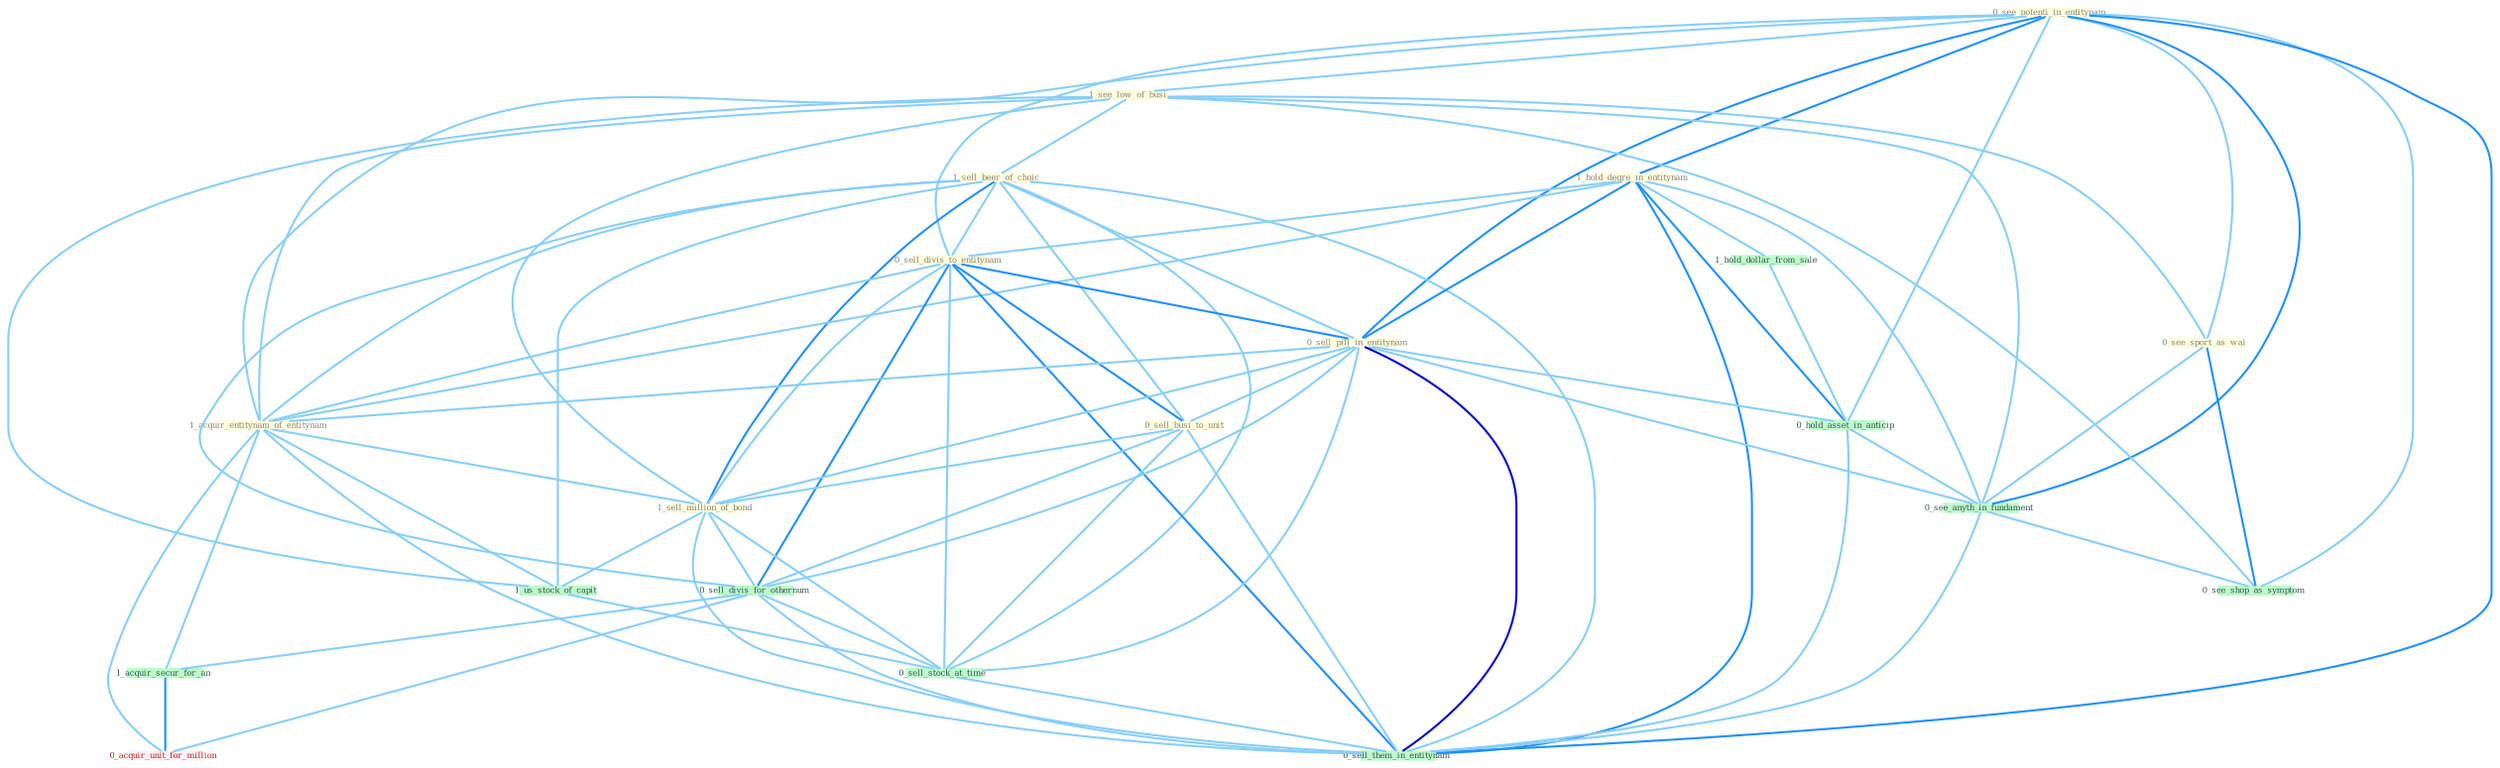 Graph G{ 
    node
    [shape=polygon,style=filled,width=.5,height=.06,color="#BDFCC9",fixedsize=true,fontsize=4,
    fontcolor="#2f4f4f"];
    {node
    [color="#ffffe0", fontcolor="#8b7d6b"] "0_see_potenti_in_entitynam " "1_see_low_of_busi " "0_see_sport_as_wai " "1_sell_beer_of_choic " "1_hold_degre_in_entitynam " "0_sell_divis_to_entitynam " "0_sell_pill_in_entitynam " "1_acquir_entitynam_of_entitynam " "0_sell_busi_to_unit " "1_sell_million_of_bond "}
{node [color="#fff0f5", fontcolor="#b22222"] "0_acquir_unit_for_million "}
edge [color="#B0E2FF"];

	"0_see_potenti_in_entitynam " -- "1_see_low_of_busi " [w="1", color="#87cefa" ];
	"0_see_potenti_in_entitynam " -- "0_see_sport_as_wai " [w="1", color="#87cefa" ];
	"0_see_potenti_in_entitynam " -- "1_hold_degre_in_entitynam " [w="2", color="#1e90ff" , len=0.8];
	"0_see_potenti_in_entitynam " -- "0_sell_divis_to_entitynam " [w="1", color="#87cefa" ];
	"0_see_potenti_in_entitynam " -- "0_sell_pill_in_entitynam " [w="2", color="#1e90ff" , len=0.8];
	"0_see_potenti_in_entitynam " -- "1_acquir_entitynam_of_entitynam " [w="1", color="#87cefa" ];
	"0_see_potenti_in_entitynam " -- "0_hold_asset_in_anticip " [w="1", color="#87cefa" ];
	"0_see_potenti_in_entitynam " -- "0_see_anyth_in_fundament " [w="2", color="#1e90ff" , len=0.8];
	"0_see_potenti_in_entitynam " -- "0_see_shop_as_symptom " [w="1", color="#87cefa" ];
	"0_see_potenti_in_entitynam " -- "0_sell_them_in_entitynam " [w="2", color="#1e90ff" , len=0.8];
	"1_see_low_of_busi " -- "0_see_sport_as_wai " [w="1", color="#87cefa" ];
	"1_see_low_of_busi " -- "1_sell_beer_of_choic " [w="1", color="#87cefa" ];
	"1_see_low_of_busi " -- "1_acquir_entitynam_of_entitynam " [w="1", color="#87cefa" ];
	"1_see_low_of_busi " -- "1_sell_million_of_bond " [w="1", color="#87cefa" ];
	"1_see_low_of_busi " -- "1_us_stock_of_capit " [w="1", color="#87cefa" ];
	"1_see_low_of_busi " -- "0_see_anyth_in_fundament " [w="1", color="#87cefa" ];
	"1_see_low_of_busi " -- "0_see_shop_as_symptom " [w="1", color="#87cefa" ];
	"0_see_sport_as_wai " -- "0_see_anyth_in_fundament " [w="1", color="#87cefa" ];
	"0_see_sport_as_wai " -- "0_see_shop_as_symptom " [w="2", color="#1e90ff" , len=0.8];
	"1_sell_beer_of_choic " -- "0_sell_divis_to_entitynam " [w="1", color="#87cefa" ];
	"1_sell_beer_of_choic " -- "0_sell_pill_in_entitynam " [w="1", color="#87cefa" ];
	"1_sell_beer_of_choic " -- "1_acquir_entitynam_of_entitynam " [w="1", color="#87cefa" ];
	"1_sell_beer_of_choic " -- "0_sell_busi_to_unit " [w="1", color="#87cefa" ];
	"1_sell_beer_of_choic " -- "1_sell_million_of_bond " [w="2", color="#1e90ff" , len=0.8];
	"1_sell_beer_of_choic " -- "0_sell_divis_for_othernum " [w="1", color="#87cefa" ];
	"1_sell_beer_of_choic " -- "1_us_stock_of_capit " [w="1", color="#87cefa" ];
	"1_sell_beer_of_choic " -- "0_sell_stock_at_time " [w="1", color="#87cefa" ];
	"1_sell_beer_of_choic " -- "0_sell_them_in_entitynam " [w="1", color="#87cefa" ];
	"1_hold_degre_in_entitynam " -- "0_sell_divis_to_entitynam " [w="1", color="#87cefa" ];
	"1_hold_degre_in_entitynam " -- "0_sell_pill_in_entitynam " [w="2", color="#1e90ff" , len=0.8];
	"1_hold_degre_in_entitynam " -- "1_acquir_entitynam_of_entitynam " [w="1", color="#87cefa" ];
	"1_hold_degre_in_entitynam " -- "1_hold_dollar_from_sale " [w="1", color="#87cefa" ];
	"1_hold_degre_in_entitynam " -- "0_hold_asset_in_anticip " [w="2", color="#1e90ff" , len=0.8];
	"1_hold_degre_in_entitynam " -- "0_see_anyth_in_fundament " [w="1", color="#87cefa" ];
	"1_hold_degre_in_entitynam " -- "0_sell_them_in_entitynam " [w="2", color="#1e90ff" , len=0.8];
	"0_sell_divis_to_entitynam " -- "0_sell_pill_in_entitynam " [w="2", color="#1e90ff" , len=0.8];
	"0_sell_divis_to_entitynam " -- "1_acquir_entitynam_of_entitynam " [w="1", color="#87cefa" ];
	"0_sell_divis_to_entitynam " -- "0_sell_busi_to_unit " [w="2", color="#1e90ff" , len=0.8];
	"0_sell_divis_to_entitynam " -- "1_sell_million_of_bond " [w="1", color="#87cefa" ];
	"0_sell_divis_to_entitynam " -- "0_sell_divis_for_othernum " [w="2", color="#1e90ff" , len=0.8];
	"0_sell_divis_to_entitynam " -- "0_sell_stock_at_time " [w="1", color="#87cefa" ];
	"0_sell_divis_to_entitynam " -- "0_sell_them_in_entitynam " [w="2", color="#1e90ff" , len=0.8];
	"0_sell_pill_in_entitynam " -- "1_acquir_entitynam_of_entitynam " [w="1", color="#87cefa" ];
	"0_sell_pill_in_entitynam " -- "0_sell_busi_to_unit " [w="1", color="#87cefa" ];
	"0_sell_pill_in_entitynam " -- "1_sell_million_of_bond " [w="1", color="#87cefa" ];
	"0_sell_pill_in_entitynam " -- "0_sell_divis_for_othernum " [w="1", color="#87cefa" ];
	"0_sell_pill_in_entitynam " -- "0_hold_asset_in_anticip " [w="1", color="#87cefa" ];
	"0_sell_pill_in_entitynam " -- "0_sell_stock_at_time " [w="1", color="#87cefa" ];
	"0_sell_pill_in_entitynam " -- "0_see_anyth_in_fundament " [w="1", color="#87cefa" ];
	"0_sell_pill_in_entitynam " -- "0_sell_them_in_entitynam " [w="3", color="#0000cd" , len=0.6];
	"1_acquir_entitynam_of_entitynam " -- "1_sell_million_of_bond " [w="1", color="#87cefa" ];
	"1_acquir_entitynam_of_entitynam " -- "1_acquir_secur_for_an " [w="1", color="#87cefa" ];
	"1_acquir_entitynam_of_entitynam " -- "1_us_stock_of_capit " [w="1", color="#87cefa" ];
	"1_acquir_entitynam_of_entitynam " -- "0_acquir_unit_for_million " [w="1", color="#87cefa" ];
	"1_acquir_entitynam_of_entitynam " -- "0_sell_them_in_entitynam " [w="1", color="#87cefa" ];
	"0_sell_busi_to_unit " -- "1_sell_million_of_bond " [w="1", color="#87cefa" ];
	"0_sell_busi_to_unit " -- "0_sell_divis_for_othernum " [w="1", color="#87cefa" ];
	"0_sell_busi_to_unit " -- "0_sell_stock_at_time " [w="1", color="#87cefa" ];
	"0_sell_busi_to_unit " -- "0_sell_them_in_entitynam " [w="1", color="#87cefa" ];
	"1_sell_million_of_bond " -- "0_sell_divis_for_othernum " [w="1", color="#87cefa" ];
	"1_sell_million_of_bond " -- "1_us_stock_of_capit " [w="1", color="#87cefa" ];
	"1_sell_million_of_bond " -- "0_sell_stock_at_time " [w="1", color="#87cefa" ];
	"1_sell_million_of_bond " -- "0_sell_them_in_entitynam " [w="1", color="#87cefa" ];
	"0_sell_divis_for_othernum " -- "1_acquir_secur_for_an " [w="1", color="#87cefa" ];
	"0_sell_divis_for_othernum " -- "0_sell_stock_at_time " [w="1", color="#87cefa" ];
	"0_sell_divis_for_othernum " -- "0_acquir_unit_for_million " [w="1", color="#87cefa" ];
	"0_sell_divis_for_othernum " -- "0_sell_them_in_entitynam " [w="1", color="#87cefa" ];
	"1_acquir_secur_for_an " -- "0_acquir_unit_for_million " [w="2", color="#1e90ff" , len=0.8];
	"1_us_stock_of_capit " -- "0_sell_stock_at_time " [w="1", color="#87cefa" ];
	"1_hold_dollar_from_sale " -- "0_hold_asset_in_anticip " [w="1", color="#87cefa" ];
	"0_hold_asset_in_anticip " -- "0_see_anyth_in_fundament " [w="1", color="#87cefa" ];
	"0_hold_asset_in_anticip " -- "0_sell_them_in_entitynam " [w="1", color="#87cefa" ];
	"0_sell_stock_at_time " -- "0_sell_them_in_entitynam " [w="1", color="#87cefa" ];
	"0_see_anyth_in_fundament " -- "0_see_shop_as_symptom " [w="1", color="#87cefa" ];
	"0_see_anyth_in_fundament " -- "0_sell_them_in_entitynam " [w="1", color="#87cefa" ];
}